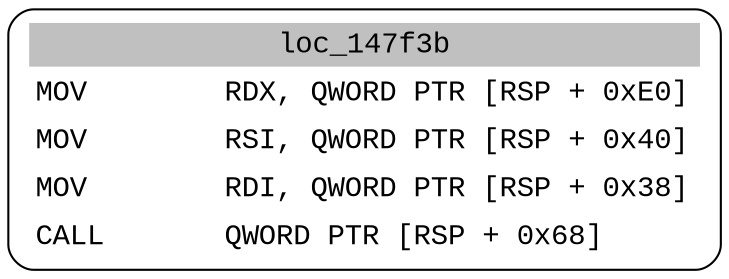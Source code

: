 digraph asm_graph {
1941 [
shape="Mrecord" fontname="Courier New"label =<<table border="0" cellborder="0" cellpadding="3"><tr><td align="center" colspan="2" bgcolor="grey">loc_147f3b</td></tr><tr><td align="left">MOV        RDX, QWORD PTR [RSP + 0xE0]</td></tr><tr><td align="left">MOV        RSI, QWORD PTR [RSP + 0x40]</td></tr><tr><td align="left">MOV        RDI, QWORD PTR [RSP + 0x38]</td></tr><tr><td align="left">CALL       QWORD PTR [RSP + 0x68]</td></tr></table>> ];
}